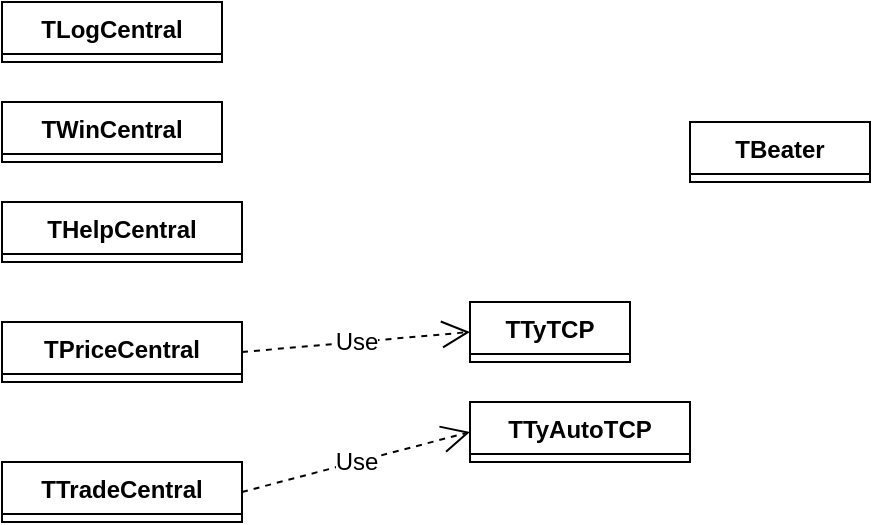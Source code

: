 <mxfile version="20.8.16" type="github">
  <diagram id="C5RBs43oDa-KdzZeNtuy" name="Page-1">
    <mxGraphModel dx="1434" dy="796" grid="1" gridSize="10" guides="1" tooltips="1" connect="1" arrows="1" fold="1" page="1" pageScale="1" pageWidth="827" pageHeight="1169" math="0" shadow="0">
      <root>
        <mxCell id="WIyWlLk6GJQsqaUBKTNV-0" />
        <mxCell id="WIyWlLk6GJQsqaUBKTNV-1" parent="WIyWlLk6GJQsqaUBKTNV-0" />
        <mxCell id="EiIlisWExiXqi9GEqsiT-22" value="TLogCentral" style="swimlane;fontStyle=1;align=center;verticalAlign=top;childLayout=stackLayout;horizontal=1;startSize=26;horizontalStack=0;resizeParent=1;resizeParentMax=0;resizeLast=0;collapsible=1;marginBottom=0;strokeColor=default;fontFamily=Helvetica;fontSize=12;fontColor=default;fillColor=default;" vertex="1" collapsed="1" parent="WIyWlLk6GJQsqaUBKTNV-1">
          <mxGeometry x="140" y="80" width="110" height="30" as="geometry">
            <mxRectangle x="20" y="30" width="160" height="86" as="alternateBounds" />
          </mxGeometry>
        </mxCell>
        <mxCell id="EiIlisWExiXqi9GEqsiT-23" value="+ field: type" style="text;strokeColor=none;fillColor=none;align=left;verticalAlign=top;spacingLeft=4;spacingRight=4;overflow=hidden;rotatable=0;points=[[0,0.5],[1,0.5]];portConstraint=eastwest;fontSize=12;fontFamily=Helvetica;fontColor=default;" vertex="1" parent="EiIlisWExiXqi9GEqsiT-22">
          <mxGeometry y="26" width="160" height="26" as="geometry" />
        </mxCell>
        <mxCell id="EiIlisWExiXqi9GEqsiT-24" value="" style="line;strokeWidth=1;fillColor=none;align=left;verticalAlign=middle;spacingTop=-1;spacingLeft=3;spacingRight=3;rotatable=0;labelPosition=right;points=[];portConstraint=eastwest;strokeColor=inherit;fontFamily=Helvetica;fontSize=12;fontColor=default;startSize=26;" vertex="1" parent="EiIlisWExiXqi9GEqsiT-22">
          <mxGeometry y="52" width="160" height="8" as="geometry" />
        </mxCell>
        <mxCell id="EiIlisWExiXqi9GEqsiT-25" value="+ method(type): type" style="text;strokeColor=none;fillColor=none;align=left;verticalAlign=top;spacingLeft=4;spacingRight=4;overflow=hidden;rotatable=0;points=[[0,0.5],[1,0.5]];portConstraint=eastwest;fontSize=12;fontFamily=Helvetica;fontColor=default;" vertex="1" parent="EiIlisWExiXqi9GEqsiT-22">
          <mxGeometry y="60" width="160" height="26" as="geometry" />
        </mxCell>
        <mxCell id="EiIlisWExiXqi9GEqsiT-26" value="TWinCentral" style="swimlane;fontStyle=1;align=center;verticalAlign=top;childLayout=stackLayout;horizontal=1;startSize=26;horizontalStack=0;resizeParent=1;resizeParentMax=0;resizeLast=0;collapsible=1;marginBottom=0;strokeColor=default;fontFamily=Helvetica;fontSize=12;fontColor=default;fillColor=default;" vertex="1" collapsed="1" parent="WIyWlLk6GJQsqaUBKTNV-1">
          <mxGeometry x="140" y="130" width="110" height="30" as="geometry">
            <mxRectangle x="140" y="130" width="160" height="86" as="alternateBounds" />
          </mxGeometry>
        </mxCell>
        <mxCell id="EiIlisWExiXqi9GEqsiT-27" value="+ field: type" style="text;strokeColor=none;fillColor=none;align=left;verticalAlign=top;spacingLeft=4;spacingRight=4;overflow=hidden;rotatable=0;points=[[0,0.5],[1,0.5]];portConstraint=eastwest;fontSize=12;fontFamily=Helvetica;fontColor=default;" vertex="1" parent="EiIlisWExiXqi9GEqsiT-26">
          <mxGeometry y="26" width="160" height="26" as="geometry" />
        </mxCell>
        <mxCell id="EiIlisWExiXqi9GEqsiT-28" value="" style="line;strokeWidth=1;fillColor=none;align=left;verticalAlign=middle;spacingTop=-1;spacingLeft=3;spacingRight=3;rotatable=0;labelPosition=right;points=[];portConstraint=eastwest;strokeColor=inherit;fontFamily=Helvetica;fontSize=12;fontColor=default;startSize=26;" vertex="1" parent="EiIlisWExiXqi9GEqsiT-26">
          <mxGeometry y="52" width="160" height="8" as="geometry" />
        </mxCell>
        <mxCell id="EiIlisWExiXqi9GEqsiT-29" value="+ method(type): type" style="text;strokeColor=none;fillColor=none;align=left;verticalAlign=top;spacingLeft=4;spacingRight=4;overflow=hidden;rotatable=0;points=[[0,0.5],[1,0.5]];portConstraint=eastwest;fontSize=12;fontFamily=Helvetica;fontColor=default;" vertex="1" parent="EiIlisWExiXqi9GEqsiT-26">
          <mxGeometry y="60" width="160" height="26" as="geometry" />
        </mxCell>
        <mxCell id="EiIlisWExiXqi9GEqsiT-30" value="THelpCentral" style="swimlane;fontStyle=1;align=center;verticalAlign=top;childLayout=stackLayout;horizontal=1;startSize=26;horizontalStack=0;resizeParent=1;resizeParentMax=0;resizeLast=0;collapsible=1;marginBottom=0;strokeColor=default;fontFamily=Helvetica;fontSize=12;fontColor=default;fillColor=default;" vertex="1" collapsed="1" parent="WIyWlLk6GJQsqaUBKTNV-1">
          <mxGeometry x="140" y="180" width="120" height="30" as="geometry">
            <mxRectangle x="150" y="190" width="160" height="86" as="alternateBounds" />
          </mxGeometry>
        </mxCell>
        <mxCell id="EiIlisWExiXqi9GEqsiT-31" value="+ field: type" style="text;strokeColor=none;fillColor=none;align=left;verticalAlign=top;spacingLeft=4;spacingRight=4;overflow=hidden;rotatable=0;points=[[0,0.5],[1,0.5]];portConstraint=eastwest;fontSize=12;fontFamily=Helvetica;fontColor=default;" vertex="1" parent="EiIlisWExiXqi9GEqsiT-30">
          <mxGeometry y="26" width="160" height="26" as="geometry" />
        </mxCell>
        <mxCell id="EiIlisWExiXqi9GEqsiT-32" value="" style="line;strokeWidth=1;fillColor=none;align=left;verticalAlign=middle;spacingTop=-1;spacingLeft=3;spacingRight=3;rotatable=0;labelPosition=right;points=[];portConstraint=eastwest;strokeColor=inherit;fontFamily=Helvetica;fontSize=12;fontColor=default;startSize=26;" vertex="1" parent="EiIlisWExiXqi9GEqsiT-30">
          <mxGeometry y="52" width="160" height="8" as="geometry" />
        </mxCell>
        <mxCell id="EiIlisWExiXqi9GEqsiT-33" value="+ method(type): type" style="text;strokeColor=none;fillColor=none;align=left;verticalAlign=top;spacingLeft=4;spacingRight=4;overflow=hidden;rotatable=0;points=[[0,0.5],[1,0.5]];portConstraint=eastwest;fontSize=12;fontFamily=Helvetica;fontColor=default;" vertex="1" parent="EiIlisWExiXqi9GEqsiT-30">
          <mxGeometry y="60" width="160" height="26" as="geometry" />
        </mxCell>
        <mxCell id="EiIlisWExiXqi9GEqsiT-34" value="TPriceCentral" style="swimlane;fontStyle=1;align=center;verticalAlign=top;childLayout=stackLayout;horizontal=1;startSize=26;horizontalStack=0;resizeParent=1;resizeParentMax=0;resizeLast=0;collapsible=1;marginBottom=0;strokeColor=default;fontFamily=Helvetica;fontSize=12;fontColor=default;fillColor=default;" vertex="1" collapsed="1" parent="WIyWlLk6GJQsqaUBKTNV-1">
          <mxGeometry x="140" y="240" width="120" height="30" as="geometry">
            <mxRectangle x="330" y="170" width="160" height="86" as="alternateBounds" />
          </mxGeometry>
        </mxCell>
        <mxCell id="EiIlisWExiXqi9GEqsiT-35" value="+ field: type" style="text;strokeColor=none;fillColor=none;align=left;verticalAlign=top;spacingLeft=4;spacingRight=4;overflow=hidden;rotatable=0;points=[[0,0.5],[1,0.5]];portConstraint=eastwest;fontSize=12;fontFamily=Helvetica;fontColor=default;" vertex="1" parent="EiIlisWExiXqi9GEqsiT-34">
          <mxGeometry y="26" width="160" height="26" as="geometry" />
        </mxCell>
        <mxCell id="EiIlisWExiXqi9GEqsiT-36" value="" style="line;strokeWidth=1;fillColor=none;align=left;verticalAlign=middle;spacingTop=-1;spacingLeft=3;spacingRight=3;rotatable=0;labelPosition=right;points=[];portConstraint=eastwest;strokeColor=inherit;fontFamily=Helvetica;fontSize=12;fontColor=default;startSize=26;" vertex="1" parent="EiIlisWExiXqi9GEqsiT-34">
          <mxGeometry y="52" width="160" height="8" as="geometry" />
        </mxCell>
        <mxCell id="EiIlisWExiXqi9GEqsiT-37" value="+ method(type): type" style="text;strokeColor=none;fillColor=none;align=left;verticalAlign=top;spacingLeft=4;spacingRight=4;overflow=hidden;rotatable=0;points=[[0,0.5],[1,0.5]];portConstraint=eastwest;fontSize=12;fontFamily=Helvetica;fontColor=default;" vertex="1" parent="EiIlisWExiXqi9GEqsiT-34">
          <mxGeometry y="60" width="160" height="26" as="geometry" />
        </mxCell>
        <mxCell id="EiIlisWExiXqi9GEqsiT-38" value="TBeater" style="swimlane;fontStyle=1;align=center;verticalAlign=top;childLayout=stackLayout;horizontal=1;startSize=26;horizontalStack=0;resizeParent=1;resizeParentMax=0;resizeLast=0;collapsible=1;marginBottom=0;strokeColor=default;fontFamily=Helvetica;fontSize=12;fontColor=default;fillColor=default;" vertex="1" collapsed="1" parent="WIyWlLk6GJQsqaUBKTNV-1">
          <mxGeometry x="484" y="140" width="90" height="30" as="geometry">
            <mxRectangle x="330" y="170" width="160" height="86" as="alternateBounds" />
          </mxGeometry>
        </mxCell>
        <mxCell id="EiIlisWExiXqi9GEqsiT-39" value="+ field: type" style="text;strokeColor=none;fillColor=none;align=left;verticalAlign=top;spacingLeft=4;spacingRight=4;overflow=hidden;rotatable=0;points=[[0,0.5],[1,0.5]];portConstraint=eastwest;fontSize=12;fontFamily=Helvetica;fontColor=default;" vertex="1" parent="EiIlisWExiXqi9GEqsiT-38">
          <mxGeometry y="26" width="160" height="26" as="geometry" />
        </mxCell>
        <mxCell id="EiIlisWExiXqi9GEqsiT-40" value="" style="line;strokeWidth=1;fillColor=none;align=left;verticalAlign=middle;spacingTop=-1;spacingLeft=3;spacingRight=3;rotatable=0;labelPosition=right;points=[];portConstraint=eastwest;strokeColor=inherit;fontFamily=Helvetica;fontSize=12;fontColor=default;startSize=26;" vertex="1" parent="EiIlisWExiXqi9GEqsiT-38">
          <mxGeometry y="52" width="160" height="8" as="geometry" />
        </mxCell>
        <mxCell id="EiIlisWExiXqi9GEqsiT-41" value="+ method(type): type" style="text;strokeColor=none;fillColor=none;align=left;verticalAlign=top;spacingLeft=4;spacingRight=4;overflow=hidden;rotatable=0;points=[[0,0.5],[1,0.5]];portConstraint=eastwest;fontSize=12;fontFamily=Helvetica;fontColor=default;" vertex="1" parent="EiIlisWExiXqi9GEqsiT-38">
          <mxGeometry y="60" width="160" height="26" as="geometry" />
        </mxCell>
        <mxCell id="EiIlisWExiXqi9GEqsiT-46" value="TTradeCentral" style="swimlane;fontStyle=1;align=center;verticalAlign=top;childLayout=stackLayout;horizontal=1;startSize=26;horizontalStack=0;resizeParent=1;resizeParentMax=0;resizeLast=0;collapsible=1;marginBottom=0;strokeColor=default;fontFamily=Helvetica;fontSize=12;fontColor=default;fillColor=default;" vertex="1" collapsed="1" parent="WIyWlLk6GJQsqaUBKTNV-1">
          <mxGeometry x="140" y="310" width="120" height="30" as="geometry">
            <mxRectangle x="330" y="170" width="160" height="86" as="alternateBounds" />
          </mxGeometry>
        </mxCell>
        <mxCell id="EiIlisWExiXqi9GEqsiT-47" value="+ field: type" style="text;strokeColor=none;fillColor=none;align=left;verticalAlign=top;spacingLeft=4;spacingRight=4;overflow=hidden;rotatable=0;points=[[0,0.5],[1,0.5]];portConstraint=eastwest;fontSize=12;fontFamily=Helvetica;fontColor=default;" vertex="1" parent="EiIlisWExiXqi9GEqsiT-46">
          <mxGeometry y="26" width="160" height="26" as="geometry" />
        </mxCell>
        <mxCell id="EiIlisWExiXqi9GEqsiT-48" value="" style="line;strokeWidth=1;fillColor=none;align=left;verticalAlign=middle;spacingTop=-1;spacingLeft=3;spacingRight=3;rotatable=0;labelPosition=right;points=[];portConstraint=eastwest;strokeColor=inherit;fontFamily=Helvetica;fontSize=12;fontColor=default;startSize=26;" vertex="1" parent="EiIlisWExiXqi9GEqsiT-46">
          <mxGeometry y="52" width="160" height="8" as="geometry" />
        </mxCell>
        <mxCell id="EiIlisWExiXqi9GEqsiT-49" value="+ method(type): type" style="text;strokeColor=none;fillColor=none;align=left;verticalAlign=top;spacingLeft=4;spacingRight=4;overflow=hidden;rotatable=0;points=[[0,0.5],[1,0.5]];portConstraint=eastwest;fontSize=12;fontFamily=Helvetica;fontColor=default;" vertex="1" parent="EiIlisWExiXqi9GEqsiT-46">
          <mxGeometry y="60" width="160" height="26" as="geometry" />
        </mxCell>
        <mxCell id="EiIlisWExiXqi9GEqsiT-50" value="TTyTCP" style="swimlane;fontStyle=1;align=center;verticalAlign=top;childLayout=stackLayout;horizontal=1;startSize=26;horizontalStack=0;resizeParent=1;resizeParentMax=0;resizeLast=0;collapsible=1;marginBottom=0;strokeColor=default;fontFamily=Helvetica;fontSize=12;fontColor=default;fillColor=default;" vertex="1" collapsed="1" parent="WIyWlLk6GJQsqaUBKTNV-1">
          <mxGeometry x="374" y="230" width="80" height="30" as="geometry">
            <mxRectangle x="330" y="170" width="160" height="86" as="alternateBounds" />
          </mxGeometry>
        </mxCell>
        <mxCell id="EiIlisWExiXqi9GEqsiT-51" value="+ field: type" style="text;strokeColor=none;fillColor=none;align=left;verticalAlign=top;spacingLeft=4;spacingRight=4;overflow=hidden;rotatable=0;points=[[0,0.5],[1,0.5]];portConstraint=eastwest;fontSize=12;fontFamily=Helvetica;fontColor=default;" vertex="1" parent="EiIlisWExiXqi9GEqsiT-50">
          <mxGeometry y="26" width="160" height="26" as="geometry" />
        </mxCell>
        <mxCell id="EiIlisWExiXqi9GEqsiT-52" value="" style="line;strokeWidth=1;fillColor=none;align=left;verticalAlign=middle;spacingTop=-1;spacingLeft=3;spacingRight=3;rotatable=0;labelPosition=right;points=[];portConstraint=eastwest;strokeColor=inherit;fontFamily=Helvetica;fontSize=12;fontColor=default;startSize=26;" vertex="1" parent="EiIlisWExiXqi9GEqsiT-50">
          <mxGeometry y="52" width="160" height="8" as="geometry" />
        </mxCell>
        <mxCell id="EiIlisWExiXqi9GEqsiT-53" value="+ method(type): type" style="text;strokeColor=none;fillColor=none;align=left;verticalAlign=top;spacingLeft=4;spacingRight=4;overflow=hidden;rotatable=0;points=[[0,0.5],[1,0.5]];portConstraint=eastwest;fontSize=12;fontFamily=Helvetica;fontColor=default;" vertex="1" parent="EiIlisWExiXqi9GEqsiT-50">
          <mxGeometry y="60" width="160" height="26" as="geometry" />
        </mxCell>
        <mxCell id="EiIlisWExiXqi9GEqsiT-58" value="Use" style="endArrow=open;endSize=12;dashed=1;html=1;rounded=0;fontFamily=Helvetica;fontSize=12;fontColor=default;" edge="1" parent="EiIlisWExiXqi9GEqsiT-50">
          <mxGeometry width="160" relative="1" as="geometry">
            <mxPoint x="-114" y="20" as="sourcePoint" />
            <mxPoint x="46" y="20" as="targetPoint" />
          </mxGeometry>
        </mxCell>
        <mxCell id="EiIlisWExiXqi9GEqsiT-54" value="TTyAutoTCP" style="swimlane;fontStyle=1;align=center;verticalAlign=top;childLayout=stackLayout;horizontal=1;startSize=26;horizontalStack=0;resizeParent=1;resizeParentMax=0;resizeLast=0;collapsible=1;marginBottom=0;strokeColor=default;fontFamily=Helvetica;fontSize=12;fontColor=default;fillColor=default;" vertex="1" collapsed="1" parent="WIyWlLk6GJQsqaUBKTNV-1">
          <mxGeometry x="374" y="280" width="110" height="30" as="geometry">
            <mxRectangle x="330" y="170" width="160" height="86" as="alternateBounds" />
          </mxGeometry>
        </mxCell>
        <mxCell id="EiIlisWExiXqi9GEqsiT-55" value="+ field: type" style="text;strokeColor=none;fillColor=none;align=left;verticalAlign=top;spacingLeft=4;spacingRight=4;overflow=hidden;rotatable=0;points=[[0,0.5],[1,0.5]];portConstraint=eastwest;fontSize=12;fontFamily=Helvetica;fontColor=default;" vertex="1" parent="EiIlisWExiXqi9GEqsiT-54">
          <mxGeometry y="26" width="160" height="26" as="geometry" />
        </mxCell>
        <mxCell id="EiIlisWExiXqi9GEqsiT-56" value="" style="line;strokeWidth=1;fillColor=none;align=left;verticalAlign=middle;spacingTop=-1;spacingLeft=3;spacingRight=3;rotatable=0;labelPosition=right;points=[];portConstraint=eastwest;strokeColor=inherit;fontFamily=Helvetica;fontSize=12;fontColor=default;startSize=26;" vertex="1" parent="EiIlisWExiXqi9GEqsiT-54">
          <mxGeometry y="52" width="160" height="8" as="geometry" />
        </mxCell>
        <mxCell id="EiIlisWExiXqi9GEqsiT-57" value="+ method(type): type" style="text;strokeColor=none;fillColor=none;align=left;verticalAlign=top;spacingLeft=4;spacingRight=4;overflow=hidden;rotatable=0;points=[[0,0.5],[1,0.5]];portConstraint=eastwest;fontSize=12;fontFamily=Helvetica;fontColor=default;" vertex="1" parent="EiIlisWExiXqi9GEqsiT-54">
          <mxGeometry y="60" width="160" height="26" as="geometry" />
        </mxCell>
        <mxCell id="EiIlisWExiXqi9GEqsiT-59" value="Use" style="endArrow=open;endSize=12;dashed=1;html=1;rounded=0;fontFamily=Helvetica;fontSize=12;fontColor=default;exitX=1;exitY=0.5;exitDx=0;exitDy=0;entryX=0;entryY=0.5;entryDx=0;entryDy=0;" edge="1" parent="WIyWlLk6GJQsqaUBKTNV-1" source="EiIlisWExiXqi9GEqsiT-34" target="EiIlisWExiXqi9GEqsiT-50">
          <mxGeometry width="160" relative="1" as="geometry">
            <mxPoint x="330" y="210" as="sourcePoint" />
            <mxPoint x="490" y="210" as="targetPoint" />
          </mxGeometry>
        </mxCell>
        <mxCell id="EiIlisWExiXqi9GEqsiT-60" value="Use" style="endArrow=open;endSize=12;dashed=1;html=1;rounded=0;fontFamily=Helvetica;fontSize=12;fontColor=default;exitX=1;exitY=0.5;exitDx=0;exitDy=0;entryX=0;entryY=0.5;entryDx=0;entryDy=0;" edge="1" parent="WIyWlLk6GJQsqaUBKTNV-1" source="EiIlisWExiXqi9GEqsiT-46" target="EiIlisWExiXqi9GEqsiT-54">
          <mxGeometry width="160" relative="1" as="geometry">
            <mxPoint x="330" y="210" as="sourcePoint" />
            <mxPoint x="490" y="210" as="targetPoint" />
          </mxGeometry>
        </mxCell>
      </root>
    </mxGraphModel>
  </diagram>
</mxfile>
